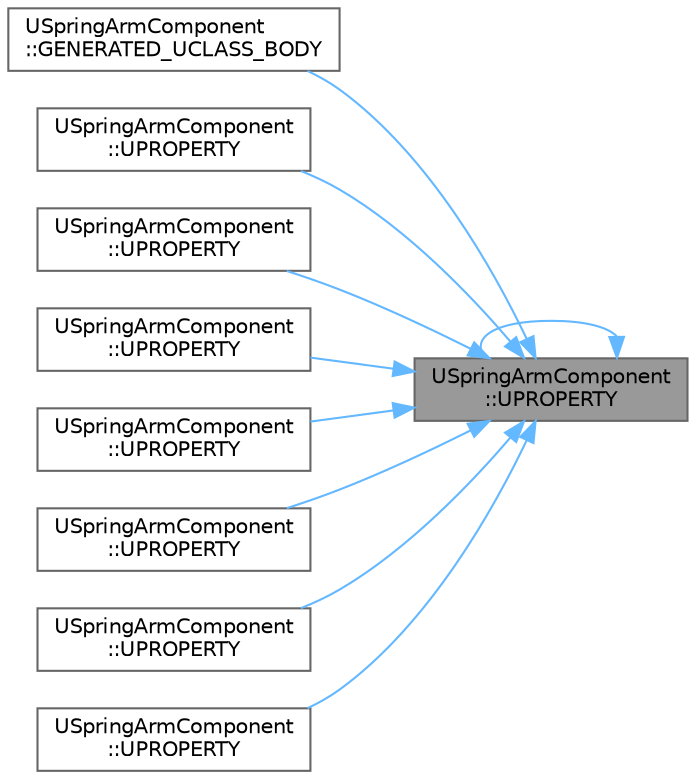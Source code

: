 digraph "USpringArmComponent::UPROPERTY"
{
 // INTERACTIVE_SVG=YES
 // LATEX_PDF_SIZE
  bgcolor="transparent";
  edge [fontname=Helvetica,fontsize=10,labelfontname=Helvetica,labelfontsize=10];
  node [fontname=Helvetica,fontsize=10,shape=box,height=0.2,width=0.4];
  rankdir="RL";
  Node1 [id="Node000001",label="USpringArmComponent\l::UPROPERTY",height=0.2,width=0.4,color="gray40", fillcolor="grey60", style="filled", fontcolor="black",tooltip="offset at end of spring arm; use this instead of the relative offset of the attached component to ens..."];
  Node1 -> Node2 [id="edge1_Node000001_Node000002",dir="back",color="steelblue1",style="solid",tooltip=" "];
  Node2 [id="Node000002",label="USpringArmComponent\l::GENERATED_UCLASS_BODY",height=0.2,width=0.4,color="grey40", fillcolor="white", style="filled",URL="$d8/db4/classUSpringArmComponent.html#ac2f9ff8417fc552bd72040b5d2b7eb1a",tooltip="Natural length of the spring arm when there are no collisions."];
  Node1 -> Node1 [id="edge2_Node000001_Node000001",dir="back",color="steelblue1",style="solid",tooltip=" "];
  Node1 -> Node3 [id="edge3_Node000001_Node000003",dir="back",color="steelblue1",style="solid",tooltip=" "];
  Node3 [id="Node000003",label="USpringArmComponent\l::UPROPERTY",height=0.2,width=0.4,color="grey40", fillcolor="white", style="filled",URL="$d8/db4/classUSpringArmComponent.html#ae92bb35e8a05daa5c2ad8c5e59e0889b",tooltip="Offset at start of spring, applied in world space."];
  Node1 -> Node4 [id="edge4_Node000001_Node000004",dir="back",color="steelblue1",style="solid",tooltip=" "];
  Node4 [id="Node000004",label="USpringArmComponent\l::UPROPERTY",height=0.2,width=0.4,color="grey40", fillcolor="white", style="filled",URL="$d8/db4/classUSpringArmComponent.html#a67f2b01a70bb5e7565bd6214f34e3927",tooltip="Max distance the camera target may lag behind the current location."];
  Node1 -> Node5 [id="edge5_Node000001_Node000005",dir="back",color="steelblue1",style="solid",tooltip=" "];
  Node5 [id="Node000005",label="USpringArmComponent\l::UPROPERTY",height=0.2,width=0.4,color="grey40", fillcolor="white", style="filled",URL="$d8/db4/classUSpringArmComponent.html#a84fee6442ec3b3e3770be55b05558823",tooltip="Max time step used when sub-stepping camera lag."];
  Node1 -> Node6 [id="edge6_Node000001_Node000006",dir="back",color="steelblue1",style="solid",tooltip=" "];
  Node6 [id="Node000006",label="USpringArmComponent\l::UPROPERTY",height=0.2,width=0.4,color="grey40", fillcolor="white", style="filled",URL="$d8/db4/classUSpringArmComponent.html#a06f27f9b15f5d3811ffb3e1600ea0a61",tooltip="If true, do a collision test using ProbeChannel and ProbeSize to prevent camera clipping into level."];
  Node1 -> Node7 [id="edge7_Node000001_Node000007",dir="back",color="steelblue1",style="solid",tooltip=" "];
  Node7 [id="Node000007",label="USpringArmComponent\l::UPROPERTY",height=0.2,width=0.4,color="grey40", fillcolor="white", style="filled",URL="$d8/db4/classUSpringArmComponent.html#ac3265cab10739f9b6e167b812964a874",tooltip="If bEnableCameraRotationLag is true, controls how quickly camera reaches target position."];
  Node1 -> Node8 [id="edge8_Node000001_Node000008",dir="back",color="steelblue1",style="solid",tooltip=" "];
  Node8 [id="Node000008",label="USpringArmComponent\l::UPROPERTY",height=0.2,width=0.4,color="grey40", fillcolor="white", style="filled",URL="$d8/db4/classUSpringArmComponent.html#a3d5ecee4be565c45b4b6ed9c93b878d2",tooltip="How big should the query probe sphere be (in unreal units)"];
  Node1 -> Node9 [id="edge9_Node000001_Node000009",dir="back",color="steelblue1",style="solid",tooltip=" "];
  Node9 [id="Node000009",label="USpringArmComponent\l::UPROPERTY",height=0.2,width=0.4,color="grey40", fillcolor="white", style="filled",URL="$d8/db4/classUSpringArmComponent.html#a8d91ff9ed02a9d2f5deb7a34f221b279",tooltip="Collision channel of the query probe (defaults to ECC_Camera)"];
}
